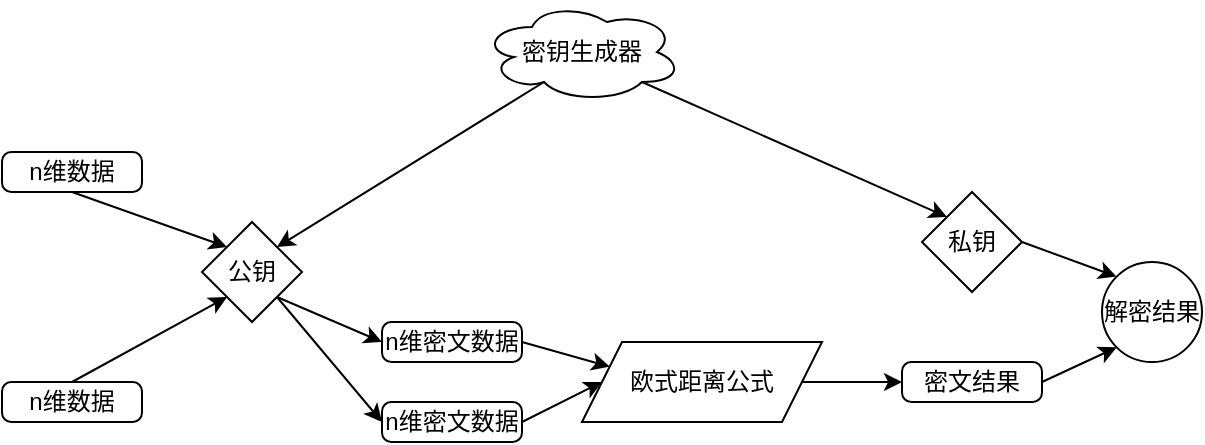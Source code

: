 <mxfile version="13.9.2" type="github">
  <diagram id="iK_97S3m0T1c-OOZh79O" name="第 1 页">
    <mxGraphModel dx="830" dy="586" grid="0" gridSize="10" guides="1" tooltips="1" connect="1" arrows="1" fold="1" page="1" pageScale="1" pageWidth="827" pageHeight="1169" math="0" shadow="0">
      <root>
        <mxCell id="0" />
        <mxCell id="1" parent="0" />
        <mxCell id="-g0teSoCv-LIEe5Bkknb-4" value="n维数据" style="rounded=1;whiteSpace=wrap;html=1;arcSize=23;" vertex="1" parent="1">
          <mxGeometry x="150" y="95" width="70" height="20" as="geometry" />
        </mxCell>
        <mxCell id="-g0teSoCv-LIEe5Bkknb-5" value="密钥生成器" style="ellipse;shape=cloud;whiteSpace=wrap;html=1;" vertex="1" parent="1">
          <mxGeometry x="390" y="20" width="100" height="50" as="geometry" />
        </mxCell>
        <mxCell id="-g0teSoCv-LIEe5Bkknb-6" value="" style="endArrow=classic;html=1;exitX=0.8;exitY=0.8;exitDx=0;exitDy=0;exitPerimeter=0;entryX=0;entryY=0;entryDx=0;entryDy=0;" edge="1" parent="1" source="-g0teSoCv-LIEe5Bkknb-5" target="-g0teSoCv-LIEe5Bkknb-7">
          <mxGeometry width="50" height="50" relative="1" as="geometry">
            <mxPoint x="450" y="170" as="sourcePoint" />
            <mxPoint x="460" y="100" as="targetPoint" />
          </mxGeometry>
        </mxCell>
        <mxCell id="-g0teSoCv-LIEe5Bkknb-7" value="私钥" style="rhombus;whiteSpace=wrap;html=1;" vertex="1" parent="1">
          <mxGeometry x="610" y="115" width="50" height="50" as="geometry" />
        </mxCell>
        <mxCell id="-g0teSoCv-LIEe5Bkknb-8" value="" style="endArrow=classic;html=1;exitX=0.31;exitY=0.8;exitDx=0;exitDy=0;exitPerimeter=0;entryX=1;entryY=0;entryDx=0;entryDy=0;" edge="1" parent="1" source="-g0teSoCv-LIEe5Bkknb-5" target="-g0teSoCv-LIEe5Bkknb-9">
          <mxGeometry width="50" height="50" relative="1" as="geometry">
            <mxPoint x="400" y="120" as="sourcePoint" />
            <mxPoint x="360" y="100" as="targetPoint" />
          </mxGeometry>
        </mxCell>
        <mxCell id="-g0teSoCv-LIEe5Bkknb-9" value="公钥" style="rhombus;whiteSpace=wrap;html=1;" vertex="1" parent="1">
          <mxGeometry x="250" y="130" width="50" height="50" as="geometry" />
        </mxCell>
        <mxCell id="-g0teSoCv-LIEe5Bkknb-11" value="n维数据" style="rounded=1;whiteSpace=wrap;html=1;arcSize=23;" vertex="1" parent="1">
          <mxGeometry x="150" y="210" width="70" height="20" as="geometry" />
        </mxCell>
        <mxCell id="-g0teSoCv-LIEe5Bkknb-13" value="欧式距离公式" style="shape=parallelogram;perimeter=parallelogramPerimeter;whiteSpace=wrap;html=1;fixedSize=1;" vertex="1" parent="1">
          <mxGeometry x="440" y="190" width="120" height="40" as="geometry" />
        </mxCell>
        <mxCell id="-g0teSoCv-LIEe5Bkknb-16" value="" style="endArrow=classic;html=1;exitX=0.5;exitY=1;exitDx=0;exitDy=0;entryX=0;entryY=0;entryDx=0;entryDy=0;" edge="1" parent="1" source="-g0teSoCv-LIEe5Bkknb-4" target="-g0teSoCv-LIEe5Bkknb-9">
          <mxGeometry width="50" height="50" relative="1" as="geometry">
            <mxPoint x="390" y="330" as="sourcePoint" />
            <mxPoint x="440" y="280" as="targetPoint" />
          </mxGeometry>
        </mxCell>
        <mxCell id="-g0teSoCv-LIEe5Bkknb-17" value="" style="endArrow=classic;html=1;exitX=0.5;exitY=0;exitDx=0;exitDy=0;entryX=0;entryY=1;entryDx=0;entryDy=0;" edge="1" parent="1" source="-g0teSoCv-LIEe5Bkknb-11" target="-g0teSoCv-LIEe5Bkknb-9">
          <mxGeometry width="50" height="50" relative="1" as="geometry">
            <mxPoint x="390" y="330" as="sourcePoint" />
            <mxPoint x="290" y="190" as="targetPoint" />
          </mxGeometry>
        </mxCell>
        <mxCell id="-g0teSoCv-LIEe5Bkknb-18" value="" style="endArrow=classic;html=1;exitX=1;exitY=1;exitDx=0;exitDy=0;entryX=0;entryY=0.5;entryDx=0;entryDy=0;" edge="1" parent="1" source="-g0teSoCv-LIEe5Bkknb-9" target="-g0teSoCv-LIEe5Bkknb-22">
          <mxGeometry width="50" height="50" relative="1" as="geometry">
            <mxPoint x="390" y="330" as="sourcePoint" />
            <mxPoint x="440" y="280" as="targetPoint" />
          </mxGeometry>
        </mxCell>
        <mxCell id="-g0teSoCv-LIEe5Bkknb-19" value="" style="endArrow=classic;html=1;exitX=1;exitY=1;exitDx=0;exitDy=0;entryX=0;entryY=0.5;entryDx=0;entryDy=0;" edge="1" parent="1" source="-g0teSoCv-LIEe5Bkknb-9" target="-g0teSoCv-LIEe5Bkknb-23">
          <mxGeometry width="50" height="50" relative="1" as="geometry">
            <mxPoint x="390" y="330" as="sourcePoint" />
            <mxPoint x="440" y="280" as="targetPoint" />
          </mxGeometry>
        </mxCell>
        <mxCell id="-g0teSoCv-LIEe5Bkknb-21" value="密文结果" style="rounded=1;whiteSpace=wrap;html=1;arcSize=23;" vertex="1" parent="1">
          <mxGeometry x="600" y="200" width="70" height="20" as="geometry" />
        </mxCell>
        <mxCell id="-g0teSoCv-LIEe5Bkknb-22" value="n维密文数据" style="rounded=1;whiteSpace=wrap;html=1;arcSize=23;" vertex="1" parent="1">
          <mxGeometry x="340" y="220" width="70" height="20" as="geometry" />
        </mxCell>
        <mxCell id="-g0teSoCv-LIEe5Bkknb-23" value="n维密文数据" style="rounded=1;whiteSpace=wrap;html=1;arcSize=23;" vertex="1" parent="1">
          <mxGeometry x="340" y="180" width="70" height="20" as="geometry" />
        </mxCell>
        <mxCell id="-g0teSoCv-LIEe5Bkknb-24" value="" style="endArrow=classic;html=1;exitX=1;exitY=0.5;exitDx=0;exitDy=0;entryX=0;entryY=0.5;entryDx=0;entryDy=0;" edge="1" parent="1" source="-g0teSoCv-LIEe5Bkknb-22" target="-g0teSoCv-LIEe5Bkknb-13">
          <mxGeometry width="50" height="50" relative="1" as="geometry">
            <mxPoint x="390" y="330" as="sourcePoint" />
            <mxPoint x="440" y="280" as="targetPoint" />
          </mxGeometry>
        </mxCell>
        <mxCell id="-g0teSoCv-LIEe5Bkknb-25" value="" style="endArrow=classic;html=1;entryX=0;entryY=0.25;entryDx=0;entryDy=0;" edge="1" parent="1" target="-g0teSoCv-LIEe5Bkknb-13">
          <mxGeometry width="50" height="50" relative="1" as="geometry">
            <mxPoint x="410" y="190" as="sourcePoint" />
            <mxPoint x="440" y="280" as="targetPoint" />
          </mxGeometry>
        </mxCell>
        <mxCell id="-g0teSoCv-LIEe5Bkknb-27" value="" style="endArrow=classic;html=1;exitX=1;exitY=0.5;exitDx=0;exitDy=0;entryX=0;entryY=0.5;entryDx=0;entryDy=0;" edge="1" parent="1" source="-g0teSoCv-LIEe5Bkknb-13" target="-g0teSoCv-LIEe5Bkknb-21">
          <mxGeometry width="50" height="50" relative="1" as="geometry">
            <mxPoint x="390" y="330" as="sourcePoint" />
            <mxPoint x="440" y="280" as="targetPoint" />
          </mxGeometry>
        </mxCell>
        <mxCell id="-g0teSoCv-LIEe5Bkknb-28" value="" style="endArrow=classic;html=1;exitX=1;exitY=0.5;exitDx=0;exitDy=0;entryX=0;entryY=1;entryDx=0;entryDy=0;" edge="1" parent="1" source="-g0teSoCv-LIEe5Bkknb-21" target="-g0teSoCv-LIEe5Bkknb-30">
          <mxGeometry width="50" height="50" relative="1" as="geometry">
            <mxPoint x="400" y="330" as="sourcePoint" />
            <mxPoint x="700" y="190" as="targetPoint" />
          </mxGeometry>
        </mxCell>
        <mxCell id="-g0teSoCv-LIEe5Bkknb-29" value="" style="endArrow=classic;html=1;exitX=1;exitY=0.5;exitDx=0;exitDy=0;entryX=0;entryY=0;entryDx=0;entryDy=0;" edge="1" parent="1" source="-g0teSoCv-LIEe5Bkknb-7" target="-g0teSoCv-LIEe5Bkknb-30">
          <mxGeometry width="50" height="50" relative="1" as="geometry">
            <mxPoint x="670" y="160" as="sourcePoint" />
            <mxPoint x="690" y="170" as="targetPoint" />
          </mxGeometry>
        </mxCell>
        <mxCell id="-g0teSoCv-LIEe5Bkknb-30" value="解密结果" style="ellipse;whiteSpace=wrap;html=1;" vertex="1" parent="1">
          <mxGeometry x="700" y="150" width="50" height="50" as="geometry" />
        </mxCell>
      </root>
    </mxGraphModel>
  </diagram>
</mxfile>
